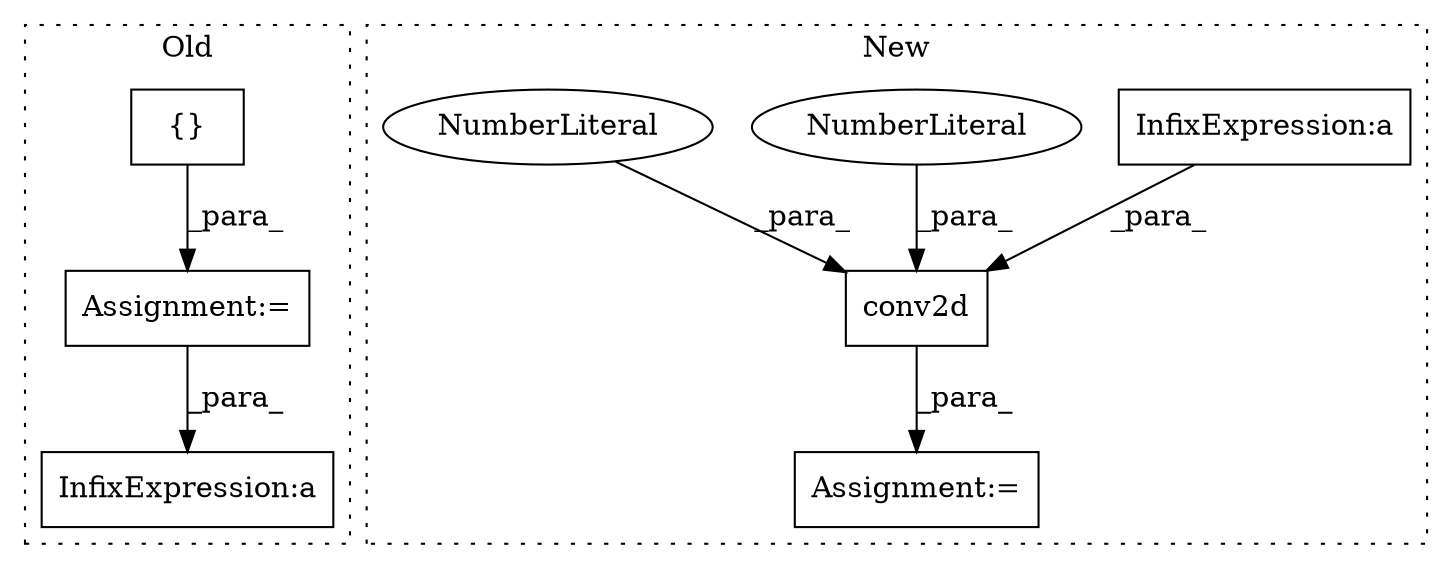 digraph G {
subgraph cluster0 {
1 [label="{}" a="4" s="1733" l="2" shape="box"];
3 [label="Assignment:=" a="7" s="1723" l="1" shape="box"];
7 [label="InfixExpression:a" a="27" s="2229" l="3" shape="box"];
label = "Old";
style="dotted";
}
subgraph cluster1 {
2 [label="conv2d" a="32" s="2335,2419" l="7,1" shape="box"];
4 [label="Assignment:=" a="7" s="2334" l="1" shape="box"];
5 [label="InfixExpression:a" a="27" s="2406" l="3" shape="box"];
6 [label="NumberLiteral" a="34" s="2416" l="1" shape="ellipse"];
8 [label="NumberLiteral" a="34" s="2414" l="1" shape="ellipse"];
label = "New";
style="dotted";
}
1 -> 3 [label="_para_"];
2 -> 4 [label="_para_"];
3 -> 7 [label="_para_"];
5 -> 2 [label="_para_"];
6 -> 2 [label="_para_"];
8 -> 2 [label="_para_"];
}